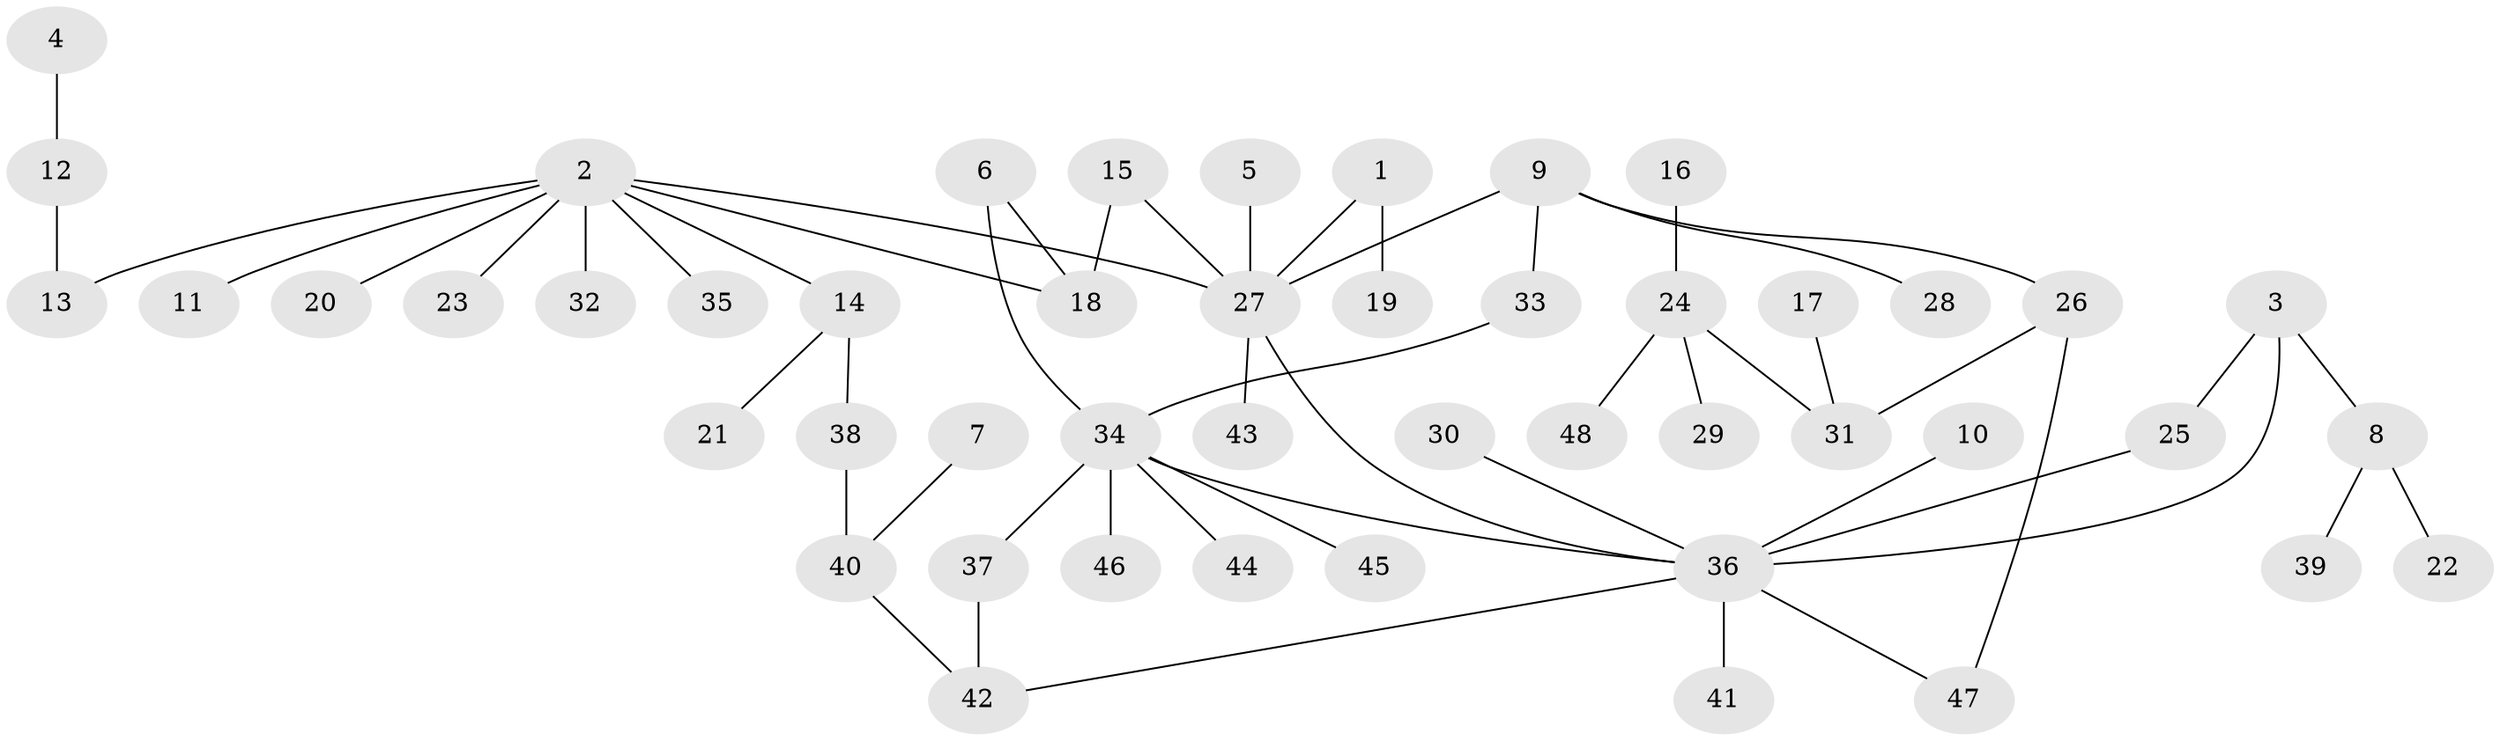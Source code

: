 // original degree distribution, {9: 0.020833333333333332, 11: 0.020833333333333332, 5: 0.07291666666666667, 2: 0.14583333333333334, 3: 0.09375, 1: 0.6041666666666666, 4: 0.041666666666666664}
// Generated by graph-tools (version 1.1) at 2025/01/03/09/25 03:01:43]
// undirected, 48 vertices, 54 edges
graph export_dot {
graph [start="1"]
  node [color=gray90,style=filled];
  1;
  2;
  3;
  4;
  5;
  6;
  7;
  8;
  9;
  10;
  11;
  12;
  13;
  14;
  15;
  16;
  17;
  18;
  19;
  20;
  21;
  22;
  23;
  24;
  25;
  26;
  27;
  28;
  29;
  30;
  31;
  32;
  33;
  34;
  35;
  36;
  37;
  38;
  39;
  40;
  41;
  42;
  43;
  44;
  45;
  46;
  47;
  48;
  1 -- 19 [weight=1.0];
  1 -- 27 [weight=1.0];
  2 -- 11 [weight=1.0];
  2 -- 13 [weight=1.0];
  2 -- 14 [weight=1.0];
  2 -- 18 [weight=1.0];
  2 -- 20 [weight=1.0];
  2 -- 23 [weight=1.0];
  2 -- 27 [weight=1.0];
  2 -- 32 [weight=1.0];
  2 -- 35 [weight=1.0];
  3 -- 8 [weight=1.0];
  3 -- 25 [weight=1.0];
  3 -- 36 [weight=1.0];
  4 -- 12 [weight=1.0];
  5 -- 27 [weight=1.0];
  6 -- 18 [weight=1.0];
  6 -- 34 [weight=1.0];
  7 -- 40 [weight=1.0];
  8 -- 22 [weight=1.0];
  8 -- 39 [weight=1.0];
  9 -- 26 [weight=1.0];
  9 -- 27 [weight=1.0];
  9 -- 28 [weight=1.0];
  9 -- 33 [weight=1.0];
  10 -- 36 [weight=1.0];
  12 -- 13 [weight=1.0];
  14 -- 21 [weight=1.0];
  14 -- 38 [weight=1.0];
  15 -- 18 [weight=1.0];
  15 -- 27 [weight=1.0];
  16 -- 24 [weight=1.0];
  17 -- 31 [weight=1.0];
  24 -- 29 [weight=1.0];
  24 -- 31 [weight=1.0];
  24 -- 48 [weight=1.0];
  25 -- 36 [weight=1.0];
  26 -- 31 [weight=1.0];
  26 -- 47 [weight=1.0];
  27 -- 36 [weight=1.0];
  27 -- 43 [weight=1.0];
  30 -- 36 [weight=1.0];
  33 -- 34 [weight=1.0];
  34 -- 36 [weight=1.0];
  34 -- 37 [weight=1.0];
  34 -- 44 [weight=1.0];
  34 -- 45 [weight=1.0];
  34 -- 46 [weight=1.0];
  36 -- 41 [weight=1.0];
  36 -- 42 [weight=1.0];
  36 -- 47 [weight=1.0];
  37 -- 42 [weight=1.0];
  38 -- 40 [weight=1.0];
  40 -- 42 [weight=1.0];
}
